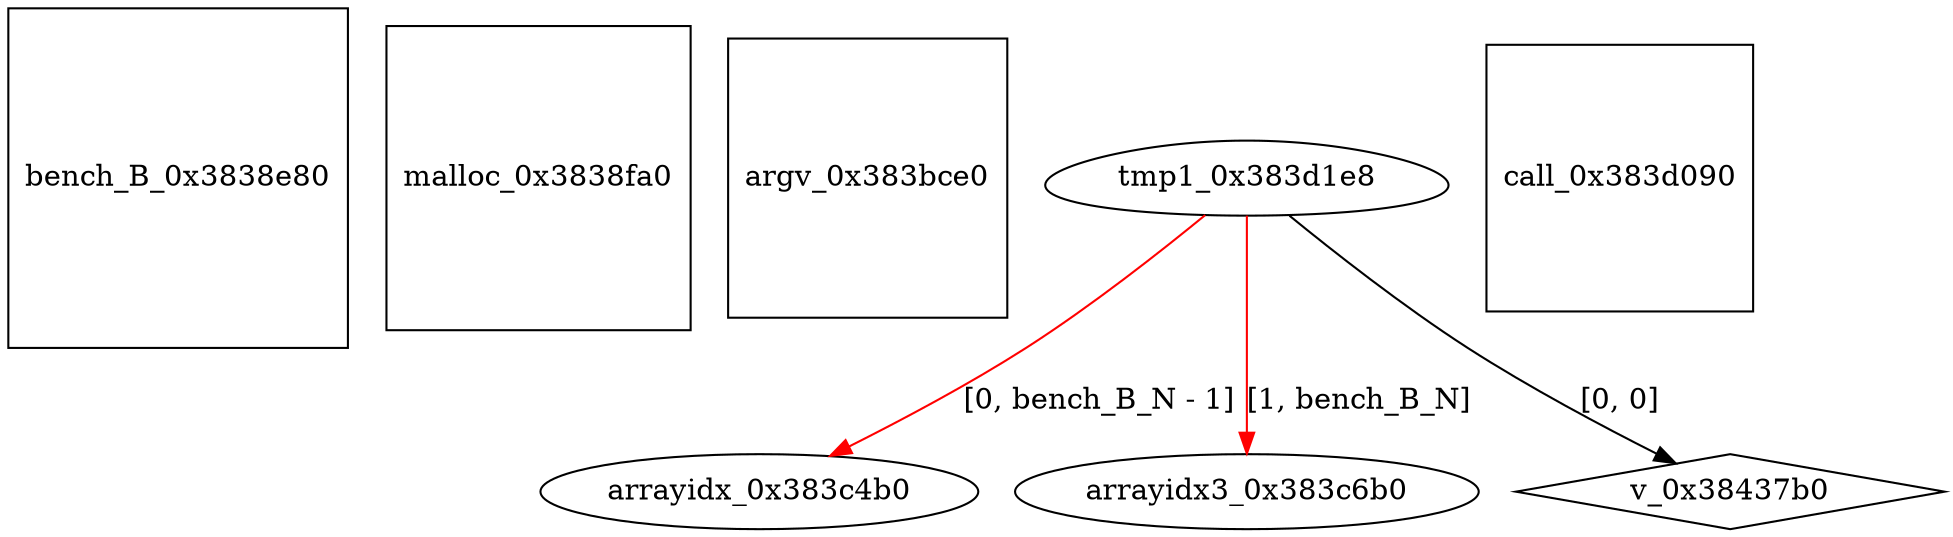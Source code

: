 digraph grafico {
"bench_B_0x3838e80" [shape=square];
"malloc_0x3838fa0" [shape=square];
"argv_0x383bce0" [shape=square];
"arrayidx_0x383c4b0" [shape=ellipse];
"tmp1_0x383d1e8" -> "arrayidx_0x383c4b0" [label="[0, bench_B_N - 1]",color=red];
"arrayidx3_0x383c6b0" [shape=ellipse];
"tmp1_0x383d1e8" -> "arrayidx3_0x383c6b0" [label="[1, bench_B_N]",color=red];
"call_0x383d090" [shape=square];
"tmp1_0x383d1e8" [shape=egg];
"v_0x38437b0" [shape=diamond];
"tmp1_0x383d1e8" -> "v_0x38437b0" [label="[0, 0]"];
}
